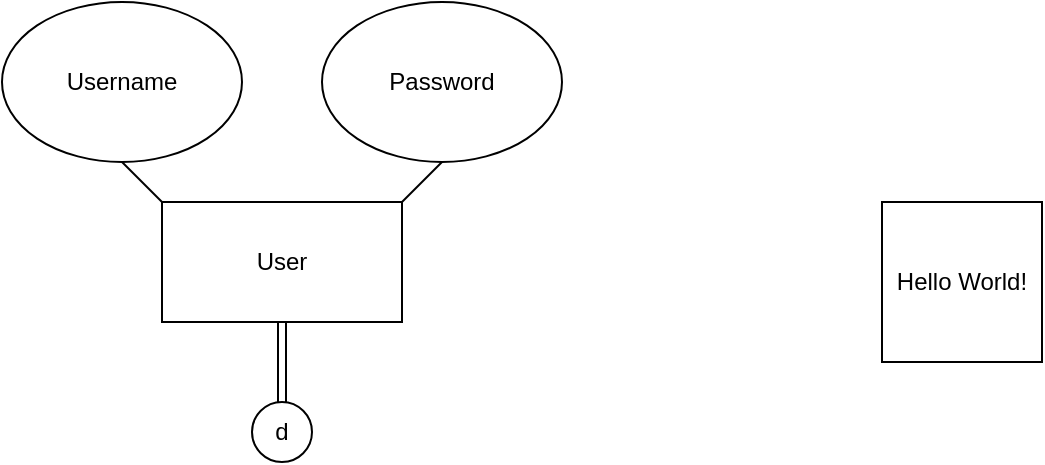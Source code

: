 <mxfile version="21.1.2" type="github">
  <diagram name="Page-1" id="gCdOoUI2HqC-e8AuaMwV">
    <mxGraphModel dx="855" dy="1587" grid="1" gridSize="10" guides="1" tooltips="1" connect="1" arrows="1" fold="1" page="1" pageScale="1" pageWidth="850" pageHeight="1100" math="0" shadow="0">
      <root>
        <mxCell id="0" />
        <mxCell id="1" parent="0" />
        <mxCell id="K8kBHid7vQeiIFPdY2TL-1" value="Hello World!" style="whiteSpace=wrap;html=1;aspect=fixed;" parent="1" vertex="1">
          <mxGeometry x="520" y="30" width="80" height="80" as="geometry" />
        </mxCell>
        <mxCell id="uFmAbwSsX1-XB5iYkk8o-1" value="User" style="rounded=0;whiteSpace=wrap;html=1;" vertex="1" parent="1">
          <mxGeometry x="160" y="30" width="120" height="60" as="geometry" />
        </mxCell>
        <mxCell id="uFmAbwSsX1-XB5iYkk8o-2" value="Username" style="ellipse;whiteSpace=wrap;html=1;" vertex="1" parent="1">
          <mxGeometry x="80" y="-70" width="120" height="80" as="geometry" />
        </mxCell>
        <mxCell id="uFmAbwSsX1-XB5iYkk8o-3" value="Password" style="ellipse;whiteSpace=wrap;html=1;" vertex="1" parent="1">
          <mxGeometry x="240" y="-70" width="120" height="80" as="geometry" />
        </mxCell>
        <mxCell id="uFmAbwSsX1-XB5iYkk8o-4" value="" style="shape=link;html=1;rounded=0;width=-4;exitX=0.5;exitY=1;exitDx=0;exitDy=0;" edge="1" parent="1" source="uFmAbwSsX1-XB5iYkk8o-1">
          <mxGeometry relative="1" as="geometry">
            <mxPoint x="250" y="120" as="sourcePoint" />
            <mxPoint x="220" y="130" as="targetPoint" />
            <Array as="points">
              <mxPoint x="220" y="120" />
            </Array>
          </mxGeometry>
        </mxCell>
        <mxCell id="uFmAbwSsX1-XB5iYkk8o-7" value="d" style="ellipse;whiteSpace=wrap;html=1;aspect=fixed;" vertex="1" parent="1">
          <mxGeometry x="205" y="130" width="30" height="30" as="geometry" />
        </mxCell>
        <mxCell id="uFmAbwSsX1-XB5iYkk8o-9" value="" style="endArrow=none;html=1;rounded=0;entryX=0.5;entryY=1;entryDx=0;entryDy=0;exitX=0;exitY=0;exitDx=0;exitDy=0;" edge="1" parent="1" source="uFmAbwSsX1-XB5iYkk8o-1" target="uFmAbwSsX1-XB5iYkk8o-2">
          <mxGeometry width="50" height="50" relative="1" as="geometry">
            <mxPoint x="400" y="150" as="sourcePoint" />
            <mxPoint x="450" y="100" as="targetPoint" />
          </mxGeometry>
        </mxCell>
        <mxCell id="uFmAbwSsX1-XB5iYkk8o-10" value="" style="endArrow=none;html=1;rounded=0;" edge="1" parent="1">
          <mxGeometry width="50" height="50" relative="1" as="geometry">
            <mxPoint x="280" y="30" as="sourcePoint" />
            <mxPoint x="300" y="10" as="targetPoint" />
          </mxGeometry>
        </mxCell>
      </root>
    </mxGraphModel>
  </diagram>
</mxfile>
